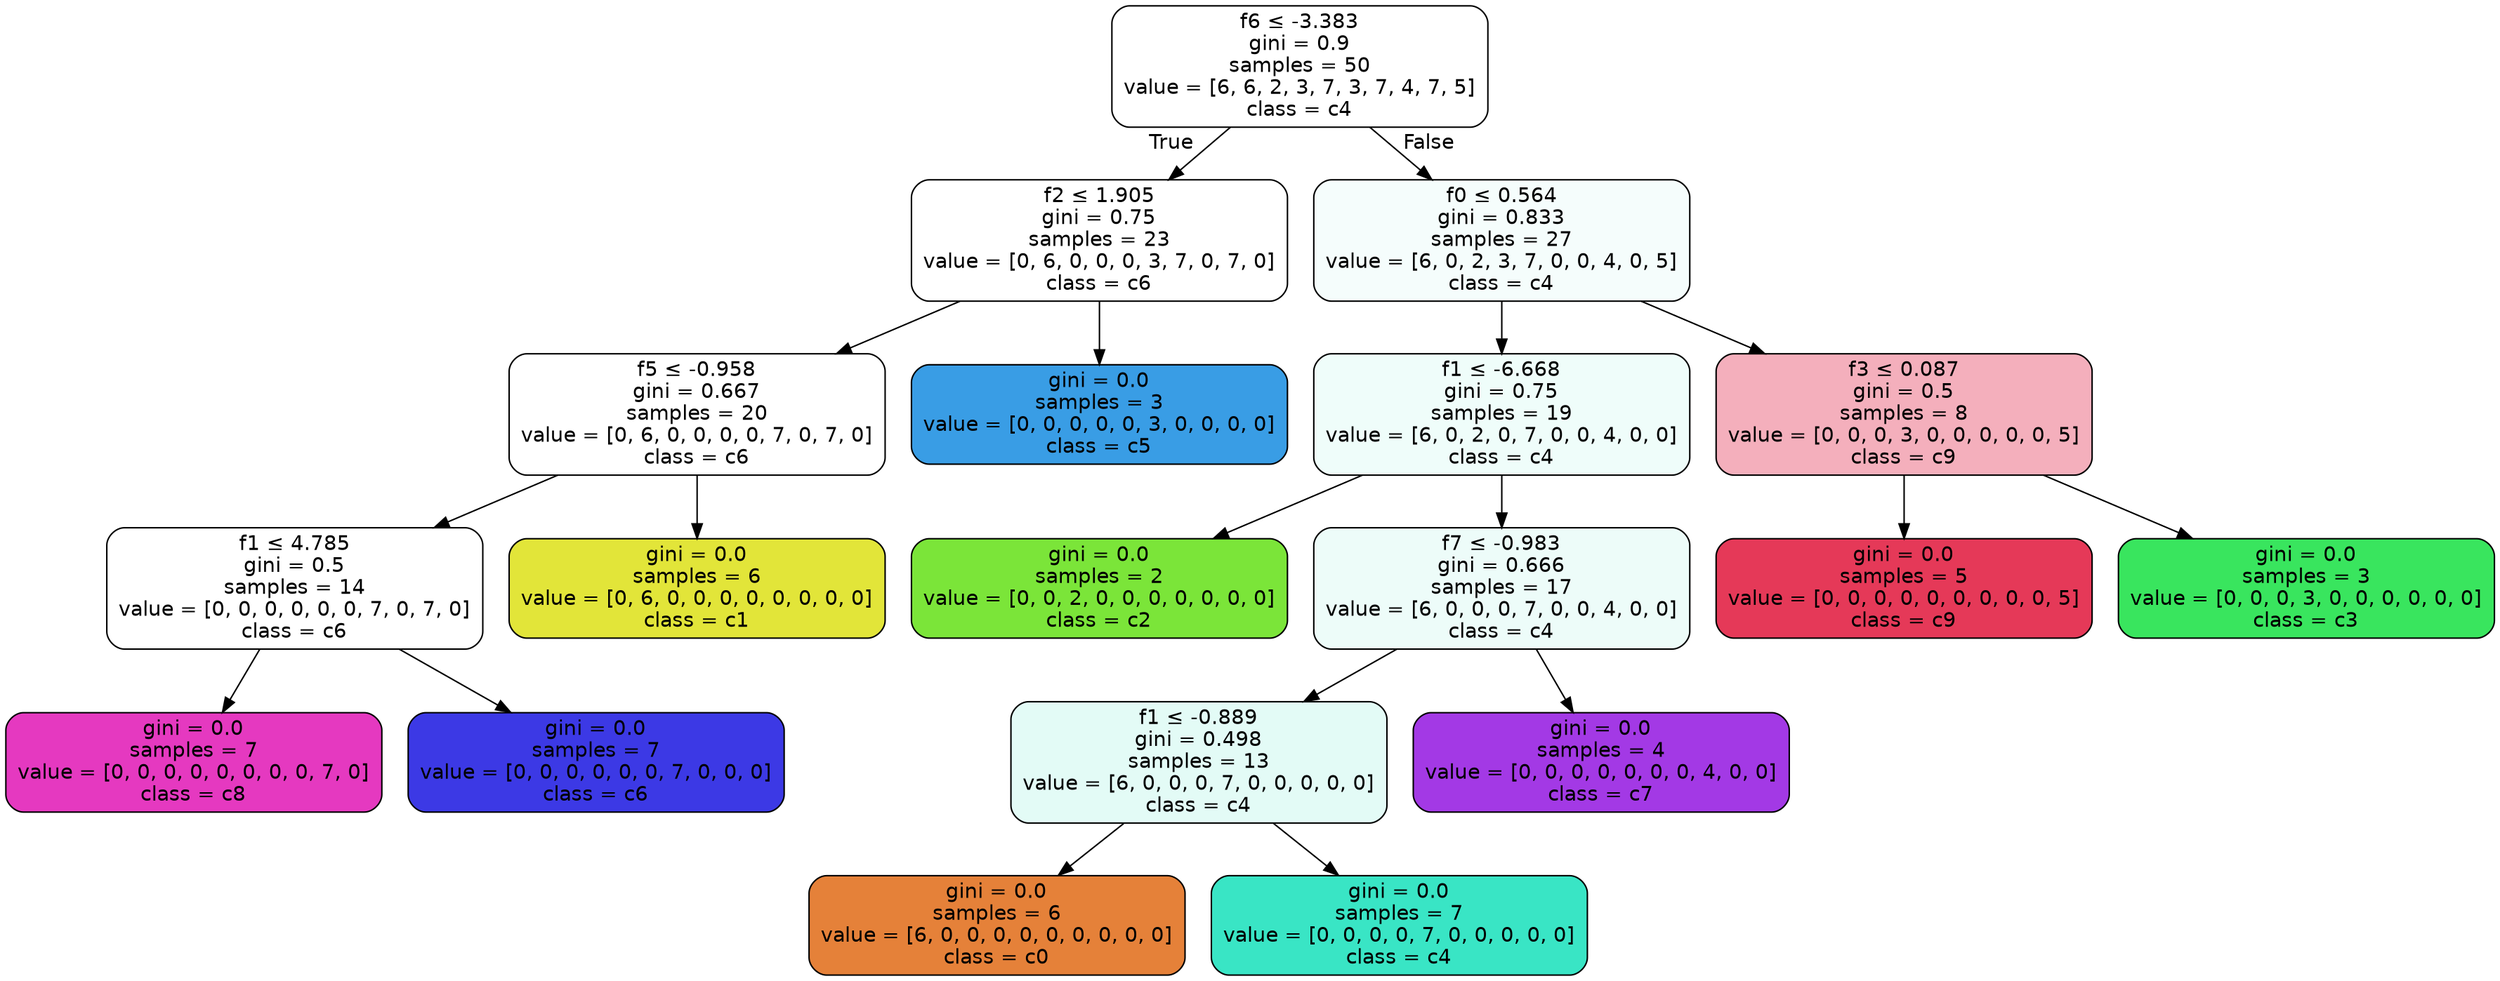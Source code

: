 digraph Tree {
node [shape=box, style="filled, rounded", color="black", fontname=helvetica] ;
edge [fontname=helvetica] ;
0 [label=<f6 &le; -3.383<br/>gini = 0.9<br/>samples = 50<br/>value = [6, 6, 2, 3, 7, 3, 7, 4, 7, 5]<br/>class = c4>, fillcolor="#39e5c500"] ;
1 [label=<f2 &le; 1.905<br/>gini = 0.75<br/>samples = 23<br/>value = [0, 6, 0, 0, 0, 3, 7, 0, 7, 0]<br/>class = c6>, fillcolor="#3c39e500"] ;
0 -> 1 [labeldistance=2.5, labelangle=45, headlabel="True"] ;
2 [label=<f5 &le; -0.958<br/>gini = 0.667<br/>samples = 20<br/>value = [0, 6, 0, 0, 0, 0, 7, 0, 7, 0]<br/>class = c6>, fillcolor="#3c39e500"] ;
1 -> 2 ;
3 [label=<f1 &le; 4.785<br/>gini = 0.5<br/>samples = 14<br/>value = [0, 0, 0, 0, 0, 0, 7, 0, 7, 0]<br/>class = c6>, fillcolor="#3c39e500"] ;
2 -> 3 ;
4 [label=<gini = 0.0<br/>samples = 7<br/>value = [0, 0, 0, 0, 0, 0, 0, 0, 7, 0]<br/>class = c8>, fillcolor="#e539c0ff"] ;
3 -> 4 ;
5 [label=<gini = 0.0<br/>samples = 7<br/>value = [0, 0, 0, 0, 0, 0, 7, 0, 0, 0]<br/>class = c6>, fillcolor="#3c39e5ff"] ;
3 -> 5 ;
6 [label=<gini = 0.0<br/>samples = 6<br/>value = [0, 6, 0, 0, 0, 0, 0, 0, 0, 0]<br/>class = c1>, fillcolor="#e2e539ff"] ;
2 -> 6 ;
7 [label=<gini = 0.0<br/>samples = 3<br/>value = [0, 0, 0, 0, 0, 3, 0, 0, 0, 0]<br/>class = c5>, fillcolor="#399de5ff"] ;
1 -> 7 ;
8 [label=<f0 &le; 0.564<br/>gini = 0.833<br/>samples = 27<br/>value = [6, 0, 2, 3, 7, 0, 0, 4, 0, 5]<br/>class = c4>, fillcolor="#39e5c50c"] ;
0 -> 8 [labeldistance=2.5, labelangle=-45, headlabel="False"] ;
9 [label=<f1 &le; -6.668<br/>gini = 0.75<br/>samples = 19<br/>value = [6, 0, 2, 0, 7, 0, 0, 4, 0, 0]<br/>class = c4>, fillcolor="#39e5c514"] ;
8 -> 9 ;
10 [label=<gini = 0.0<br/>samples = 2<br/>value = [0, 0, 2, 0, 0, 0, 0, 0, 0, 0]<br/>class = c2>, fillcolor="#7be539ff"] ;
9 -> 10 ;
11 [label=<f7 &le; -0.983<br/>gini = 0.666<br/>samples = 17<br/>value = [6, 0, 0, 0, 7, 0, 0, 4, 0, 0]<br/>class = c4>, fillcolor="#39e5c517"] ;
9 -> 11 ;
12 [label=<f1 &le; -0.889<br/>gini = 0.498<br/>samples = 13<br/>value = [6, 0, 0, 0, 7, 0, 0, 0, 0, 0]<br/>class = c4>, fillcolor="#39e5c524"] ;
11 -> 12 ;
13 [label=<gini = 0.0<br/>samples = 6<br/>value = [6, 0, 0, 0, 0, 0, 0, 0, 0, 0]<br/>class = c0>, fillcolor="#e58139ff"] ;
12 -> 13 ;
14 [label=<gini = 0.0<br/>samples = 7<br/>value = [0, 0, 0, 0, 7, 0, 0, 0, 0, 0]<br/>class = c4>, fillcolor="#39e5c5ff"] ;
12 -> 14 ;
15 [label=<gini = 0.0<br/>samples = 4<br/>value = [0, 0, 0, 0, 0, 0, 0, 4, 0, 0]<br/>class = c7>, fillcolor="#a339e5ff"] ;
11 -> 15 ;
16 [label=<f3 &le; 0.087<br/>gini = 0.5<br/>samples = 8<br/>value = [0, 0, 0, 3, 0, 0, 0, 0, 0, 5]<br/>class = c9>, fillcolor="#e5395866"] ;
8 -> 16 ;
17 [label=<gini = 0.0<br/>samples = 5<br/>value = [0, 0, 0, 0, 0, 0, 0, 0, 0, 5]<br/>class = c9>, fillcolor="#e53958ff"] ;
16 -> 17 ;
18 [label=<gini = 0.0<br/>samples = 3<br/>value = [0, 0, 0, 3, 0, 0, 0, 0, 0, 0]<br/>class = c3>, fillcolor="#39e55eff"] ;
16 -> 18 ;
}
